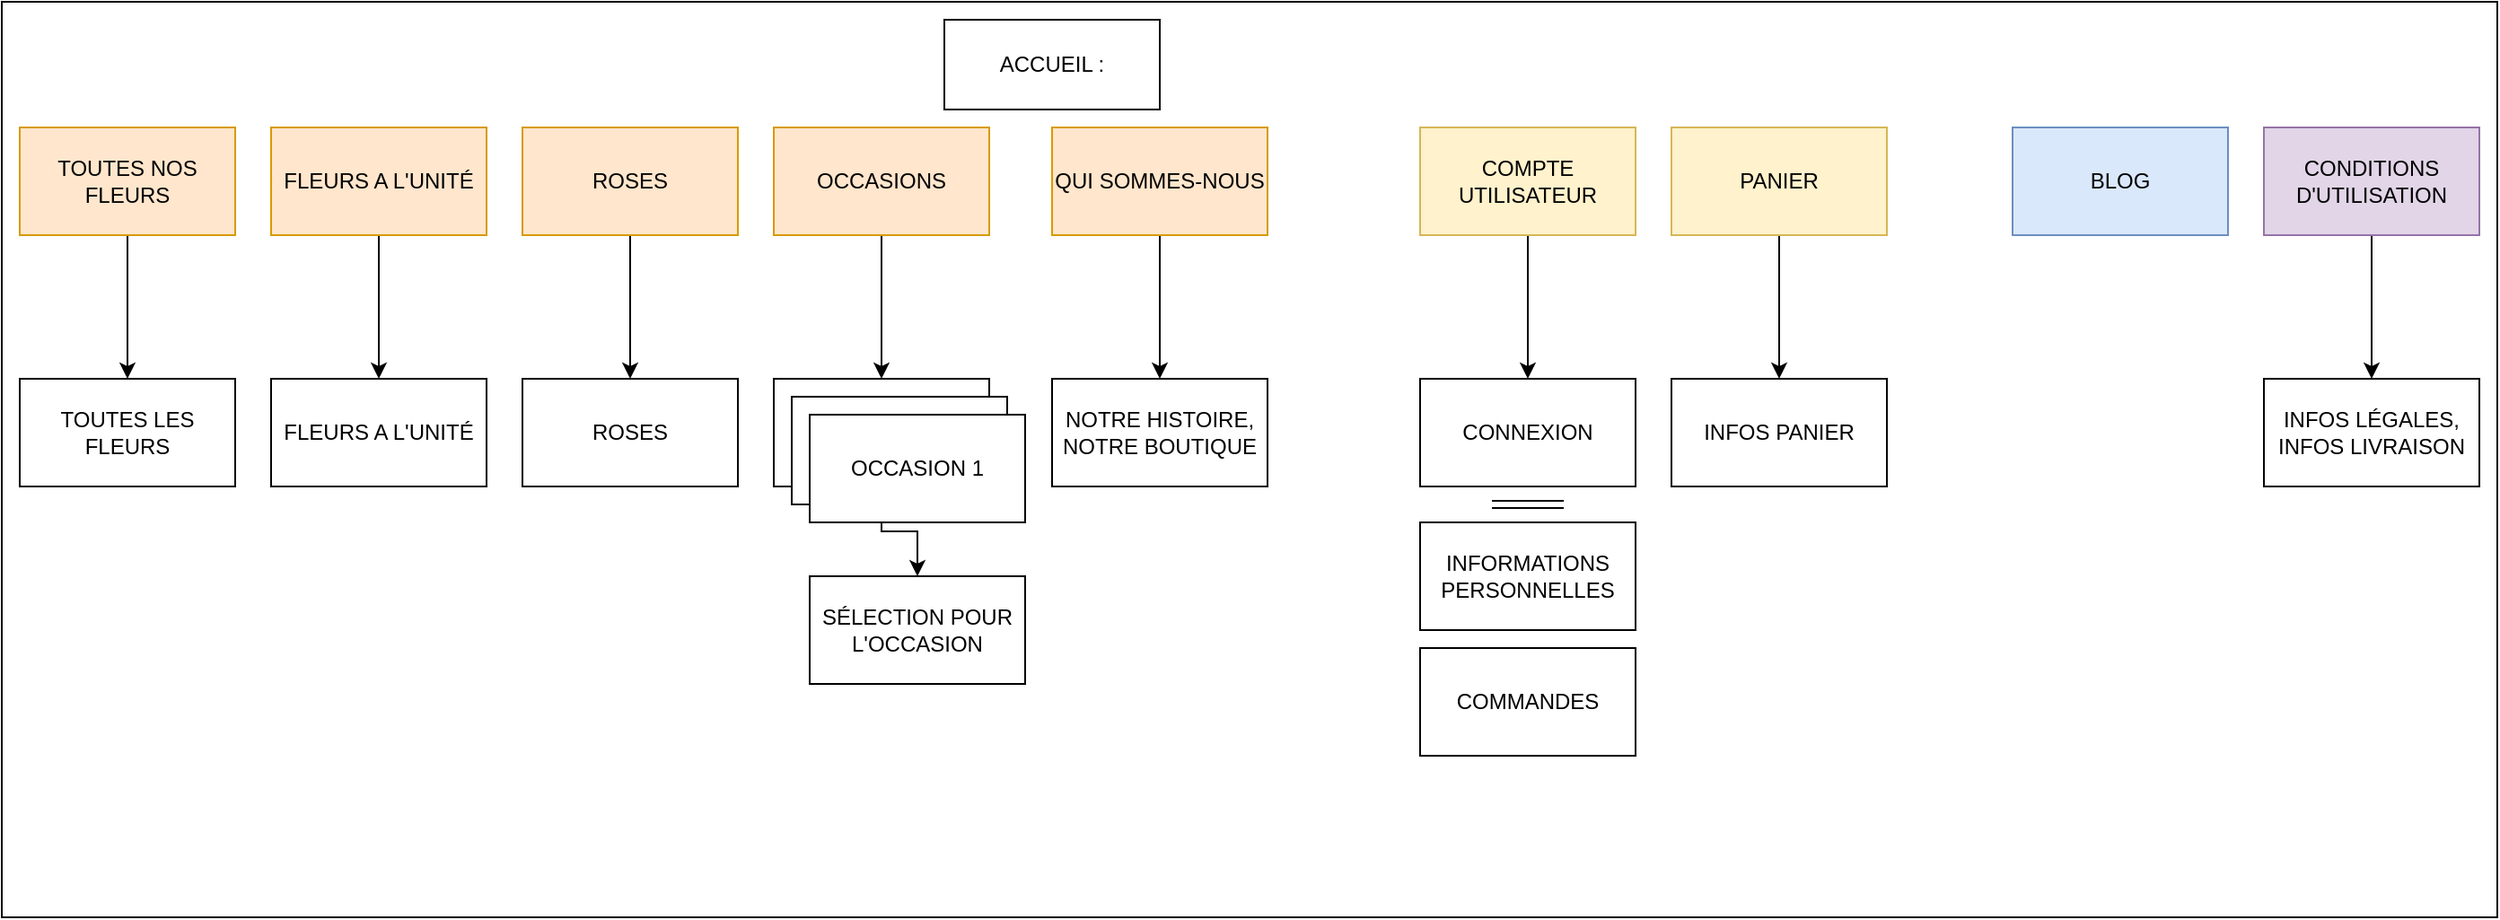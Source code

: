 <mxfile version="20.5.1" type="device"><diagram id="2d8jAZ7faWMjIYTGrA6x" name="Page-1"><mxGraphModel dx="1483" dy="780" grid="1" gridSize="10" guides="1" tooltips="1" connect="1" arrows="1" fold="1" page="1" pageScale="1" pageWidth="1169" pageHeight="827" math="0" shadow="0"><root><mxCell id="0"/><mxCell id="1" parent="0"/><mxCell id="7wLUQIIil1imiSvAKbtQ-23" value="" style="rounded=0;whiteSpace=wrap;html=1;" parent="1" vertex="1"><mxGeometry y="10" width="1390" height="510" as="geometry"/></mxCell><mxCell id="7wLUQIIil1imiSvAKbtQ-12" value="" style="edgeStyle=orthogonalEdgeStyle;rounded=0;orthogonalLoop=1;jettySize=auto;html=1;" parent="1" source="7wLUQIIil1imiSvAKbtQ-1" target="7wLUQIIil1imiSvAKbtQ-11" edge="1"><mxGeometry relative="1" as="geometry"/></mxCell><mxCell id="7wLUQIIil1imiSvAKbtQ-1" value="TOUTES NOS FLEURS" style="rounded=0;whiteSpace=wrap;html=1;" parent="1" vertex="1"><mxGeometry x="10" y="80" width="120" height="60" as="geometry"/></mxCell><mxCell id="7wLUQIIil1imiSvAKbtQ-14" value="" style="edgeStyle=orthogonalEdgeStyle;rounded=0;orthogonalLoop=1;jettySize=auto;html=1;" parent="1" source="7wLUQIIil1imiSvAKbtQ-2" target="7wLUQIIil1imiSvAKbtQ-13" edge="1"><mxGeometry relative="1" as="geometry"/></mxCell><mxCell id="7wLUQIIil1imiSvAKbtQ-2" value="FLEURS A L'UNITÉ" style="rounded=0;whiteSpace=wrap;html=1;" parent="1" vertex="1"><mxGeometry x="150" y="80" width="120" height="60" as="geometry"/></mxCell><mxCell id="7wLUQIIil1imiSvAKbtQ-16" value="" style="edgeStyle=orthogonalEdgeStyle;rounded=0;orthogonalLoop=1;jettySize=auto;html=1;" parent="1" source="7wLUQIIil1imiSvAKbtQ-3" target="7wLUQIIil1imiSvAKbtQ-15" edge="1"><mxGeometry relative="1" as="geometry"/></mxCell><mxCell id="7wLUQIIil1imiSvAKbtQ-3" value="ROSES" style="rounded=0;whiteSpace=wrap;html=1;" parent="1" vertex="1"><mxGeometry x="290" y="80" width="120" height="60" as="geometry"/></mxCell><mxCell id="7wLUQIIil1imiSvAKbtQ-18" value="" style="edgeStyle=orthogonalEdgeStyle;rounded=0;orthogonalLoop=1;jettySize=auto;html=1;" parent="1" source="7wLUQIIil1imiSvAKbtQ-4" target="7wLUQIIil1imiSvAKbtQ-17" edge="1"><mxGeometry relative="1" as="geometry"/></mxCell><mxCell id="7wLUQIIil1imiSvAKbtQ-4" value="OCCASIONS" style="rounded=0;whiteSpace=wrap;html=1;" parent="1" vertex="1"><mxGeometry x="430" y="80" width="120" height="60" as="geometry"/></mxCell><mxCell id="7wLUQIIil1imiSvAKbtQ-11" value="TOUTES LES FLEURS" style="whiteSpace=wrap;html=1;rounded=0;" parent="1" vertex="1"><mxGeometry x="10" y="220" width="120" height="60" as="geometry"/></mxCell><mxCell id="7wLUQIIil1imiSvAKbtQ-13" value="FLEURS A L'UNITÉ" style="whiteSpace=wrap;html=1;rounded=0;" parent="1" vertex="1"><mxGeometry x="150" y="220" width="120" height="60" as="geometry"/></mxCell><mxCell id="7wLUQIIil1imiSvAKbtQ-15" value="ROSES" style="whiteSpace=wrap;html=1;rounded=0;" parent="1" vertex="1"><mxGeometry x="290" y="220" width="120" height="60" as="geometry"/></mxCell><mxCell id="qJSyx7I0gT7r1Mc4luP5-2" value="" style="edgeStyle=orthogonalEdgeStyle;rounded=0;orthogonalLoop=1;jettySize=auto;html=1;" edge="1" parent="1" source="7wLUQIIil1imiSvAKbtQ-17" target="qJSyx7I0gT7r1Mc4luP5-1"><mxGeometry relative="1" as="geometry"/></mxCell><mxCell id="7wLUQIIil1imiSvAKbtQ-17" value="OCCASION 1" style="rounded=0;whiteSpace=wrap;html=1;" parent="1" vertex="1"><mxGeometry x="430" y="220" width="120" height="60" as="geometry"/></mxCell><mxCell id="7wLUQIIil1imiSvAKbtQ-19" value="" style="whiteSpace=wrap;html=1;rounded=0;" parent="1" vertex="1"><mxGeometry x="440" y="230" width="120" height="60" as="geometry"/></mxCell><mxCell id="7wLUQIIil1imiSvAKbtQ-21" value="OCCASION 1" style="whiteSpace=wrap;html=1;rounded=0;" parent="1" vertex="1"><mxGeometry x="450" y="240" width="120" height="60" as="geometry"/></mxCell><mxCell id="7wLUQIIil1imiSvAKbtQ-24" value="ACCUEIL :" style="rounded=0;whiteSpace=wrap;html=1;" parent="1" vertex="1"><mxGeometry x="525" y="20" width="120" height="50" as="geometry"/></mxCell><mxCell id="7wLUQIIil1imiSvAKbtQ-31" value="" style="edgeStyle=orthogonalEdgeStyle;rounded=0;orthogonalLoop=1;jettySize=auto;html=1;" parent="1" source="7wLUQIIil1imiSvAKbtQ-26" target="7wLUQIIil1imiSvAKbtQ-30" edge="1"><mxGeometry relative="1" as="geometry"/></mxCell><mxCell id="7wLUQIIil1imiSvAKbtQ-26" value="PANIER" style="rounded=0;whiteSpace=wrap;html=1;fillColor=#fff2cc;strokeColor=#d6b656;" parent="1" vertex="1"><mxGeometry x="930" y="80" width="120" height="60" as="geometry"/></mxCell><mxCell id="7wLUQIIil1imiSvAKbtQ-33" value="" style="edgeStyle=orthogonalEdgeStyle;rounded=0;orthogonalLoop=1;jettySize=auto;html=1;" parent="1" source="7wLUQIIil1imiSvAKbtQ-28" target="7wLUQIIil1imiSvAKbtQ-32" edge="1"><mxGeometry relative="1" as="geometry"/></mxCell><mxCell id="7wLUQIIil1imiSvAKbtQ-28" value="COMPTE UTILISATEUR" style="rounded=0;whiteSpace=wrap;html=1;fillColor=#fff2cc;strokeColor=#d6b656;" parent="1" vertex="1"><mxGeometry x="790" y="80" width="120" height="60" as="geometry"/></mxCell><mxCell id="7wLUQIIil1imiSvAKbtQ-30" value="INFOS PANIER" style="whiteSpace=wrap;html=1;rounded=0;" parent="1" vertex="1"><mxGeometry x="930" y="220" width="120" height="60" as="geometry"/></mxCell><mxCell id="7wLUQIIil1imiSvAKbtQ-32" value="CONNEXION" style="whiteSpace=wrap;html=1;rounded=0;" parent="1" vertex="1"><mxGeometry x="790" y="220" width="120" height="60" as="geometry"/></mxCell><mxCell id="7wLUQIIil1imiSvAKbtQ-34" value="COMMANDES" style="whiteSpace=wrap;html=1;rounded=0;" parent="1" vertex="1"><mxGeometry x="790" y="370" width="120" height="60" as="geometry"/></mxCell><mxCell id="7wLUQIIil1imiSvAKbtQ-38" value="" style="edgeStyle=orthogonalEdgeStyle;rounded=0;orthogonalLoop=1;jettySize=auto;html=1;" parent="1" source="7wLUQIIil1imiSvAKbtQ-35" target="7wLUQIIil1imiSvAKbtQ-37" edge="1"><mxGeometry relative="1" as="geometry"/></mxCell><mxCell id="7wLUQIIil1imiSvAKbtQ-35" value="CONDITIONS D'UTILISATION" style="rounded=0;whiteSpace=wrap;html=1;fillColor=#e1d5e7;strokeColor=#9673a6;" parent="1" vertex="1"><mxGeometry x="1260" y="80" width="120" height="60" as="geometry"/></mxCell><mxCell id="7wLUQIIil1imiSvAKbtQ-37" value="&lt;div&gt;INFOS LÉGALES,&lt;/div&gt;&lt;div&gt;INFOS LIVRAISON&lt;br&gt;&lt;/div&gt;" style="whiteSpace=wrap;html=1;rounded=0;" parent="1" vertex="1"><mxGeometry x="1260" y="220" width="120" height="60" as="geometry"/></mxCell><mxCell id="7wLUQIIil1imiSvAKbtQ-41" value="" style="edgeStyle=orthogonalEdgeStyle;rounded=0;orthogonalLoop=1;jettySize=auto;html=1;" parent="1" source="7wLUQIIil1imiSvAKbtQ-39" target="7wLUQIIil1imiSvAKbtQ-40" edge="1"><mxGeometry relative="1" as="geometry"/></mxCell><mxCell id="7wLUQIIil1imiSvAKbtQ-39" value="QUI SOMMES-NOUS" style="rounded=0;whiteSpace=wrap;html=1;fillColor=#ffe6cc;strokeColor=#d79b00;" parent="1" vertex="1"><mxGeometry x="585" y="80" width="120" height="60" as="geometry"/></mxCell><mxCell id="7wLUQIIil1imiSvAKbtQ-40" value="NOTRE HISTOIRE, NOTRE BOUTIQUE" style="whiteSpace=wrap;html=1;rounded=0;" parent="1" vertex="1"><mxGeometry x="585" y="220" width="120" height="60" as="geometry"/></mxCell><mxCell id="7wLUQIIil1imiSvAKbtQ-42" value="TOUTES NOS FLEURS" style="rounded=0;whiteSpace=wrap;html=1;fillColor=#ffe6cc;strokeColor=#d79b00;" parent="1" vertex="1"><mxGeometry x="10" y="80" width="120" height="60" as="geometry"/></mxCell><mxCell id="7wLUQIIil1imiSvAKbtQ-43" value="FLEURS A L'UNITÉ" style="rounded=0;whiteSpace=wrap;html=1;fillColor=#ffe6cc;strokeColor=#d79b00;" parent="1" vertex="1"><mxGeometry x="150" y="80" width="120" height="60" as="geometry"/></mxCell><mxCell id="7wLUQIIil1imiSvAKbtQ-44" value="ROSES" style="rounded=0;whiteSpace=wrap;html=1;fillColor=#ffe6cc;strokeColor=#d79b00;" parent="1" vertex="1"><mxGeometry x="290" y="80" width="120" height="60" as="geometry"/></mxCell><mxCell id="7wLUQIIil1imiSvAKbtQ-45" value="OCCASIONS" style="rounded=0;whiteSpace=wrap;html=1;fillColor=#ffe6cc;strokeColor=#d79b00;" parent="1" vertex="1"><mxGeometry x="430" y="80" width="120" height="60" as="geometry"/></mxCell><mxCell id="qJSyx7I0gT7r1Mc4luP5-1" value="SÉLECTION POUR L'OCCASION" style="whiteSpace=wrap;html=1;rounded=0;" vertex="1" parent="1"><mxGeometry x="450" y="330" width="120" height="60" as="geometry"/></mxCell><mxCell id="qJSyx7I0gT7r1Mc4luP5-3" value="BLOG" style="rounded=0;whiteSpace=wrap;html=1;fillColor=#dae8fc;strokeColor=#6c8ebf;" vertex="1" parent="1"><mxGeometry x="1120" y="80" width="120" height="60" as="geometry"/></mxCell><mxCell id="qJSyx7I0gT7r1Mc4luP5-5" value="INFORMATIONS PERSONNELLES" style="rounded=0;whiteSpace=wrap;html=1;" vertex="1" parent="1"><mxGeometry x="790" y="300" width="120" height="60" as="geometry"/></mxCell><mxCell id="qJSyx7I0gT7r1Mc4luP5-7" value="" style="shape=link;html=1;rounded=0;" edge="1" parent="1"><mxGeometry width="100" relative="1" as="geometry"><mxPoint x="830" y="290" as="sourcePoint"/><mxPoint x="870" y="290" as="targetPoint"/></mxGeometry></mxCell></root></mxGraphModel></diagram></mxfile>
